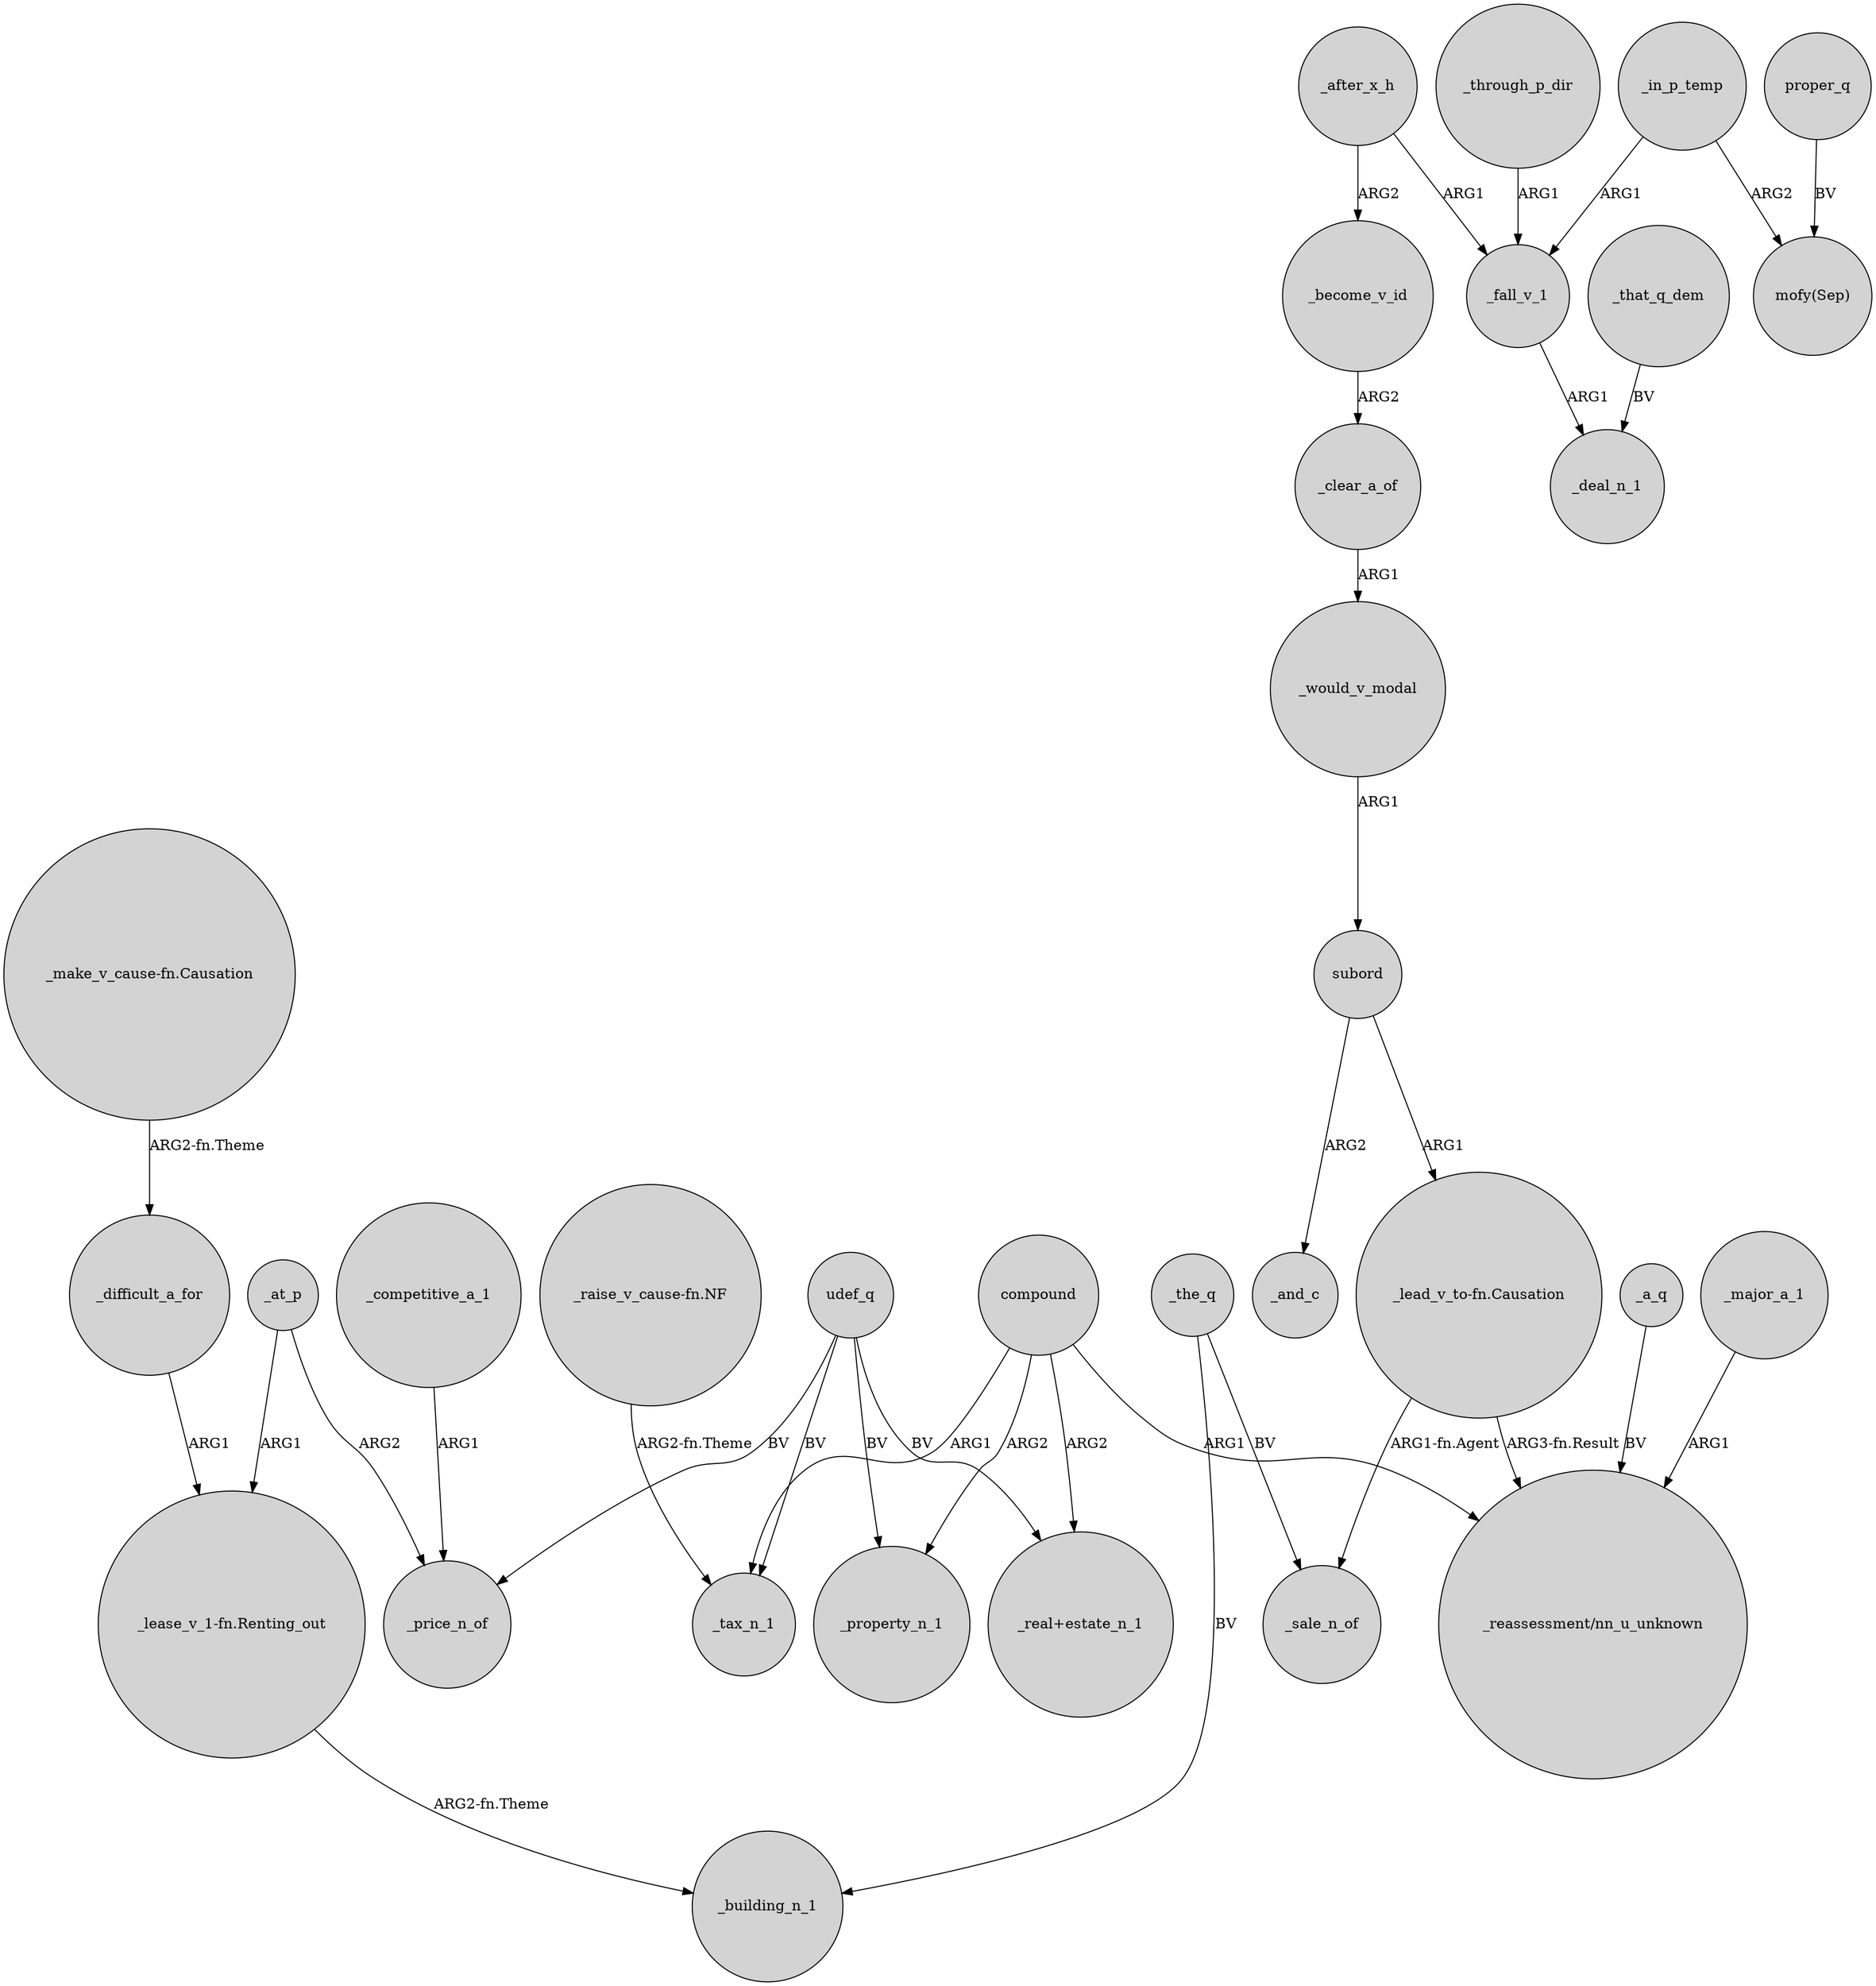 digraph {
	node [shape=circle style=filled]
	"_lead_v_to-fn.Causation" -> _sale_n_of [label="ARG1-fn.Agent"]
	"_lead_v_to-fn.Causation" -> "_reassessment/nn_u_unknown" [label="ARG3-fn.Result"]
	_major_a_1 -> "_reassessment/nn_u_unknown" [label=ARG1]
	udef_q -> _price_n_of [label=BV]
	"_raise_v_cause-fn.NF" -> _tax_n_1 [label="ARG2-fn.Theme"]
	_difficult_a_for -> "_lease_v_1-fn.Renting_out" [label=ARG1]
	_at_p -> "_lease_v_1-fn.Renting_out" [label=ARG1]
	compound -> "_reassessment/nn_u_unknown" [label=ARG1]
	"_make_v_cause-fn.Causation" -> _difficult_a_for [label="ARG2-fn.Theme"]
	compound -> _property_n_1 [label=ARG2]
	proper_q -> "mofy(Sep)" [label=BV]
	_would_v_modal -> subord [label=ARG1]
	compound -> _tax_n_1 [label=ARG1]
	"_lease_v_1-fn.Renting_out" -> _building_n_1 [label="ARG2-fn.Theme"]
	compound -> "_real+estate_n_1" [label=ARG2]
	_become_v_id -> _clear_a_of [label=ARG2]
	udef_q -> _tax_n_1 [label=BV]
	_the_q -> _building_n_1 [label=BV]
	_the_q -> _sale_n_of [label=BV]
	_after_x_h -> _become_v_id [label=ARG2]
	_that_q_dem -> _deal_n_1 [label=BV]
	_clear_a_of -> _would_v_modal [label=ARG1]
	udef_q -> "_real+estate_n_1" [label=BV]
	udef_q -> _property_n_1 [label=BV]
	_fall_v_1 -> _deal_n_1 [label=ARG1]
	_a_q -> "_reassessment/nn_u_unknown" [label=BV]
	_after_x_h -> _fall_v_1 [label=ARG1]
	_in_p_temp -> _fall_v_1 [label=ARG1]
	_competitive_a_1 -> _price_n_of [label=ARG1]
	_through_p_dir -> _fall_v_1 [label=ARG1]
	_at_p -> _price_n_of [label=ARG2]
	_in_p_temp -> "mofy(Sep)" [label=ARG2]
	subord -> "_lead_v_to-fn.Causation" [label=ARG1]
	subord -> _and_c [label=ARG2]
}
